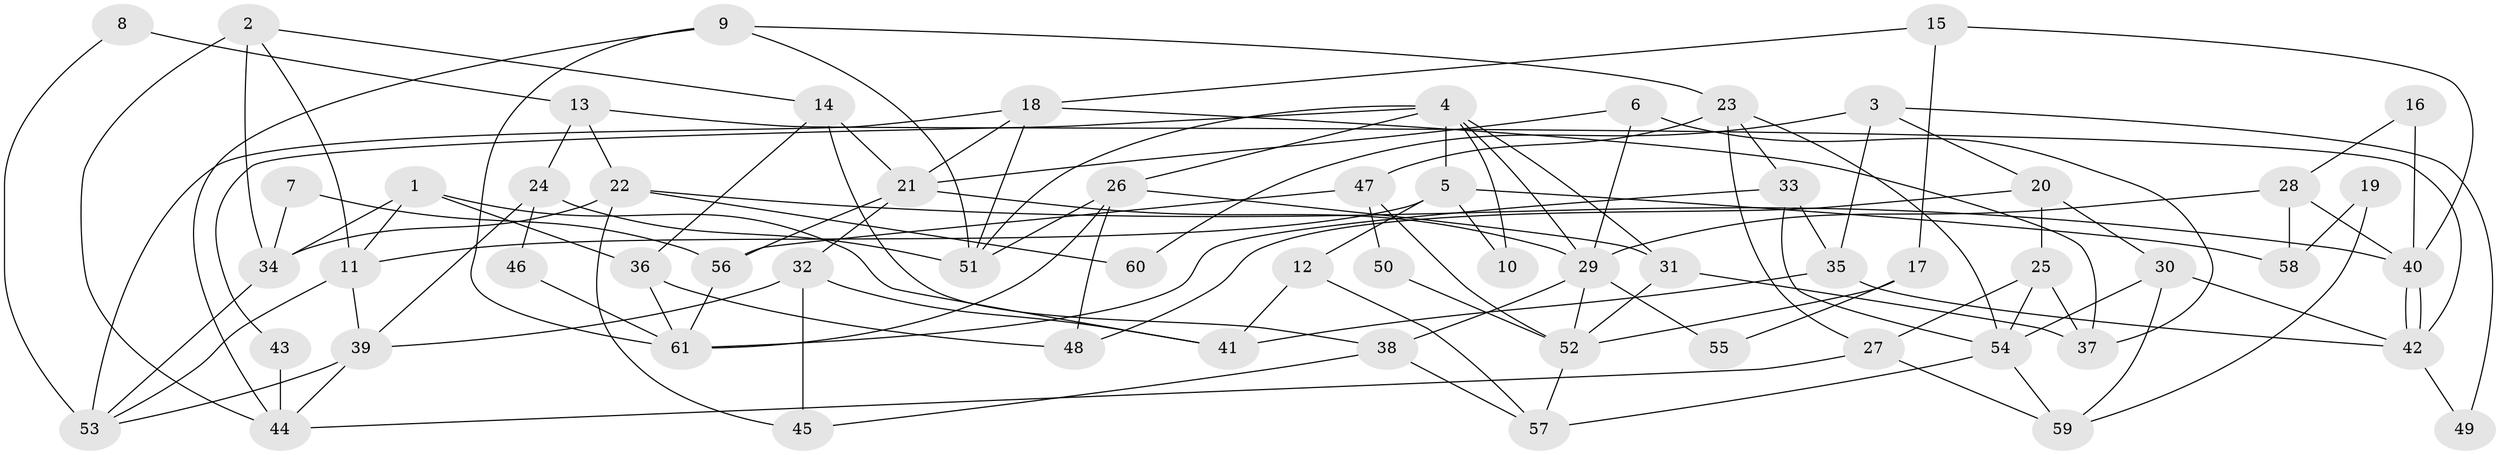 // Generated by graph-tools (version 1.1) at 2025/49/03/09/25 04:49:25]
// undirected, 61 vertices, 122 edges
graph export_dot {
graph [start="1"]
  node [color=gray90,style=filled];
  1;
  2;
  3;
  4;
  5;
  6;
  7;
  8;
  9;
  10;
  11;
  12;
  13;
  14;
  15;
  16;
  17;
  18;
  19;
  20;
  21;
  22;
  23;
  24;
  25;
  26;
  27;
  28;
  29;
  30;
  31;
  32;
  33;
  34;
  35;
  36;
  37;
  38;
  39;
  40;
  41;
  42;
  43;
  44;
  45;
  46;
  47;
  48;
  49;
  50;
  51;
  52;
  53;
  54;
  55;
  56;
  57;
  58;
  59;
  60;
  61;
  1 -- 11;
  1 -- 34;
  1 -- 36;
  1 -- 41;
  2 -- 14;
  2 -- 11;
  2 -- 34;
  2 -- 44;
  3 -- 20;
  3 -- 35;
  3 -- 49;
  3 -- 60;
  4 -- 31;
  4 -- 51;
  4 -- 5;
  4 -- 10;
  4 -- 26;
  4 -- 29;
  4 -- 43;
  5 -- 12;
  5 -- 10;
  5 -- 11;
  5 -- 58;
  6 -- 21;
  6 -- 29;
  6 -- 37;
  7 -- 34;
  7 -- 56;
  8 -- 53;
  8 -- 13;
  9 -- 61;
  9 -- 44;
  9 -- 23;
  9 -- 51;
  11 -- 53;
  11 -- 39;
  12 -- 57;
  12 -- 41;
  13 -- 24;
  13 -- 22;
  13 -- 42;
  14 -- 21;
  14 -- 38;
  14 -- 36;
  15 -- 40;
  15 -- 18;
  15 -- 17;
  16 -- 28;
  16 -- 40;
  17 -- 52;
  17 -- 55;
  18 -- 51;
  18 -- 21;
  18 -- 37;
  18 -- 53;
  19 -- 59;
  19 -- 58;
  20 -- 48;
  20 -- 30;
  20 -- 25;
  21 -- 56;
  21 -- 32;
  21 -- 29;
  22 -- 34;
  22 -- 45;
  22 -- 40;
  22 -- 60;
  23 -- 54;
  23 -- 27;
  23 -- 33;
  23 -- 47;
  24 -- 39;
  24 -- 51;
  24 -- 46;
  25 -- 37;
  25 -- 27;
  25 -- 54;
  26 -- 61;
  26 -- 31;
  26 -- 48;
  26 -- 51;
  27 -- 44;
  27 -- 59;
  28 -- 29;
  28 -- 40;
  28 -- 58;
  29 -- 38;
  29 -- 52;
  29 -- 55;
  30 -- 42;
  30 -- 59;
  30 -- 54;
  31 -- 37;
  31 -- 52;
  32 -- 41;
  32 -- 39;
  32 -- 45;
  33 -- 54;
  33 -- 35;
  33 -- 61;
  34 -- 53;
  35 -- 42;
  35 -- 41;
  36 -- 48;
  36 -- 61;
  38 -- 57;
  38 -- 45;
  39 -- 44;
  39 -- 53;
  40 -- 42;
  40 -- 42;
  42 -- 49;
  43 -- 44;
  46 -- 61;
  47 -- 52;
  47 -- 50;
  47 -- 56;
  50 -- 52;
  52 -- 57;
  54 -- 57;
  54 -- 59;
  56 -- 61;
}
